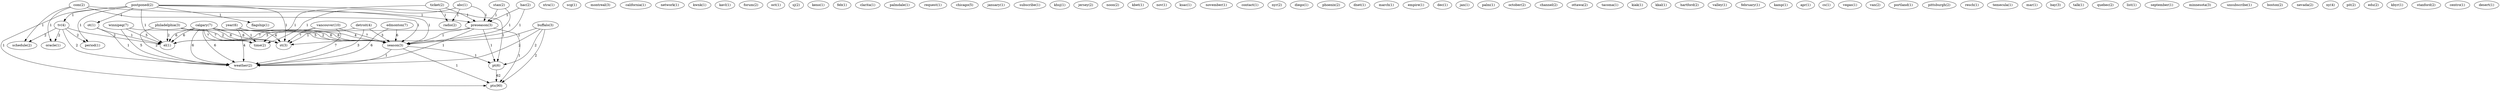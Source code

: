 digraph G {
  com [ label="com(2)" ];
  schedule [ label="schedule(2)" ];
  oracle [ label="oracle(1)" ];
  preseason [ label="preseason(3)" ];
  season [ label="season(3)" ];
  postponed [ label="postponed(2)" ];
  tv [ label="tv(4)" ];
  flagship [ label="flagship(1)" ];
  period [ label="period(1)" ];
  ot [ label="ot(1)" ];
  el [ label="el(1)" ];
  st [ label="st(3)" ];
  pt [ label="pt(6)" ];
  pts [ label="pts(90)" ];
  weather [ label="weather(2)" ];
  xtra [ label="xtra(1)" ];
  scg [ label="scg(1)" ];
  montreal [ label="montreal(3)" ];
  california [ label="california(1)" ];
  network [ label="network(1)" ];
  ticket [ label="ticket(2)" ];
  radio [ label="radio(2)" ];
  time [ label="time(2)" ];
  kwnk [ label="kwnk(1)" ];
  kavl [ label="kavl(1)" ];
  forum [ label="forum(2)" ];
  oct [ label="oct(1)" ];
  sj [ label="sj(2)" ];
  keno [ label="keno(1)" ];
  feb [ label="feb(1)" ];
  clarita [ label="clarita(1)" ];
  palmdale [ label="palmdale(1)" ];
  request [ label="request(1)" ];
  chicago [ label="chicago(5)" ];
  january [ label="january(1)" ];
  subscribe [ label="subscribe(1)" ];
  philadelphia [ label="philadelphia(3)" ];
  khsj [ label="khsj(1)" ];
  jersey [ label="jersey(2)" ];
  noon [ label="noon(2)" ];
  kbet [ label="kbet(1)" ];
  detroit [ label="detroit(4)" ];
  nov [ label="nov(1)" ];
  hac [ label="hac(2)" ];
  ksac [ label="ksac(1)" ];
  november [ label="november(1)" ];
  vancouver [ label="vancouver(10)" ];
  contact [ label="contact(1)" ];
  calgary [ label="calgary(6)" ];
  nyr [ label="nyr(2)" ];
  diego [ label="diego(1)" ];
  phoenix [ label="phoenix(2)" ];
  dnet [ label="dnet(1)" ];
  march [ label="march(1)" ];
  empire [ label="empire(1)" ];
  dec [ label="dec(1)" ];
  winnipeg [ label="winnipeg(7)" ];
  jan [ label="jan(1)" ];
  calgary [ label="calgary(7)" ];
  palm [ label="palm(1)" ];
  october [ label="october(2)" ];
  channel [ label="channel(2)" ];
  ottawa [ label="ottawa(2)" ];
  abc [ label="abc(1)" ];
  tacoma [ label="tacoma(1)" ];
  edmonton [ label="edmonton(7)" ];
  kiak [ label="kiak(1)" ];
  kkal [ label="kkal(1)" ];
  hartford [ label="hartford(2)" ];
  valley [ label="valley(1)" ];
  february [ label="february(1)" ];
  kamp [ label="kamp(1)" ];
  year [ label="year(6)" ];
  stan [ label="stan(2)" ];
  apr [ label="apr(1)" ];
  cs [ label="cs(1)" ];
  vegas [ label="vegas(1)" ];
  van [ label="van(2)" ];
  portland [ label="portland(1)" ];
  pittsburgh [ label="pittsburgh(2)" ];
  resch [ label="resch(1)" ];
  temecula [ label="temecula(1)" ];
  buffalo [ label="buffalo(3)" ];
  mar [ label="mar(1)" ];
  bay [ label="bay(3)" ];
  talk [ label="talk(1)" ];
  quebec [ label="quebec(2)" ];
  list [ label="list(1)" ];
  september [ label="september(1)" ];
  minnesota [ label="minnesota(3)" ];
  unsubscribe [ label="unsubscribe(1)" ];
  boston [ label="boston(2)" ];
  nevada [ label="nevada(2)" ];
  ny [ label="ny(4)" ];
  pit [ label="pit(2)" ];
  edu [ label="edu(2)" ];
  kbyr [ label="kbyr(1)" ];
  stanford [ label="stanford(2)" ];
  centro [ label="centro(1)" ];
  desert [ label="desert(1)" ];
  com -> schedule [ label="1" ];
  com -> oracle [ label="1" ];
  com -> preseason [ label="1" ];
  com -> season [ label="1" ];
  postponed -> tv [ label="1" ];
  postponed -> flagship [ label="1" ];
  postponed -> period [ label="1" ];
  postponed -> ot [ label="1" ];
  postponed -> el [ label="1" ];
  postponed -> season [ label="1" ];
  postponed -> st [ label="1" ];
  postponed -> pt [ label="1" ];
  postponed -> pts [ label="1" ];
  tv -> schedule [ label="2" ];
  tv -> oracle [ label="2" ];
  tv -> period [ label="2" ];
  tv -> el [ label="2" ];
  tv -> weather [ label="2" ];
  ticket -> radio [ label="1" ];
  ticket -> preseason [ label="1" ];
  ticket -> time [ label="1" ];
  ot -> el [ label="1" ];
  ot -> weather [ label="1" ];
  philadelphia -> el [ label="2" ];
  philadelphia -> season [ label="2" ];
  philadelphia -> weather [ label="2" ];
  philadelphia -> st [ label="2" ];
  detroit -> el [ label="3" ];
  detroit -> season [ label="3" ];
  detroit -> weather [ label="3" ];
  hac -> preseason [ label="1" ];
  hac -> season [ label="1" ];
  vancouver -> el [ label="7" ];
  vancouver -> season [ label="7" ];
  vancouver -> weather [ label="7" ];
  vancouver -> st [ label="7" ];
  calgary -> el [ label="6" ];
  calgary -> season [ label="6" ];
  calgary -> weather [ label="6" ];
  calgary -> st [ label="6" ];
  calgary -> time [ label="7" ];
  winnipeg -> el [ label="5" ];
  winnipeg -> season [ label="5" ];
  winnipeg -> weather [ label="5" ];
  calgary -> el [ label="6" ];
  calgary -> season [ label="6" ];
  calgary -> weather [ label="6" ];
  calgary -> st [ label="6" ];
  calgary -> time [ label="7" ];
  abc -> radio [ label="1" ];
  abc -> preseason [ label="1" ];
  abc -> time [ label="1" ];
  edmonton -> season [ label="6" ];
  edmonton -> weather [ label="6" ];
  year -> season [ label="4" ];
  year -> weather [ label="4" ];
  year -> st [ label="4" ];
  year -> time [ label="1" ];
  stan -> preseason [ label="1" ];
  stan -> season [ label="1" ];
  preseason -> season [ label="1" ];
  preseason -> weather [ label="1" ];
  preseason -> st [ label="1" ];
  preseason -> pt [ label="1" ];
  preseason -> pts [ label="1" ];
  season -> weather [ label="1" ];
  season -> pt [ label="1" ];
  season -> pts [ label="1" ];
  buffalo -> weather [ label="2" ];
  buffalo -> st [ label="1" ];
  buffalo -> pt [ label="2" ];
  buffalo -> pts [ label="2" ];
  pt -> pts [ label="62" ];
}
